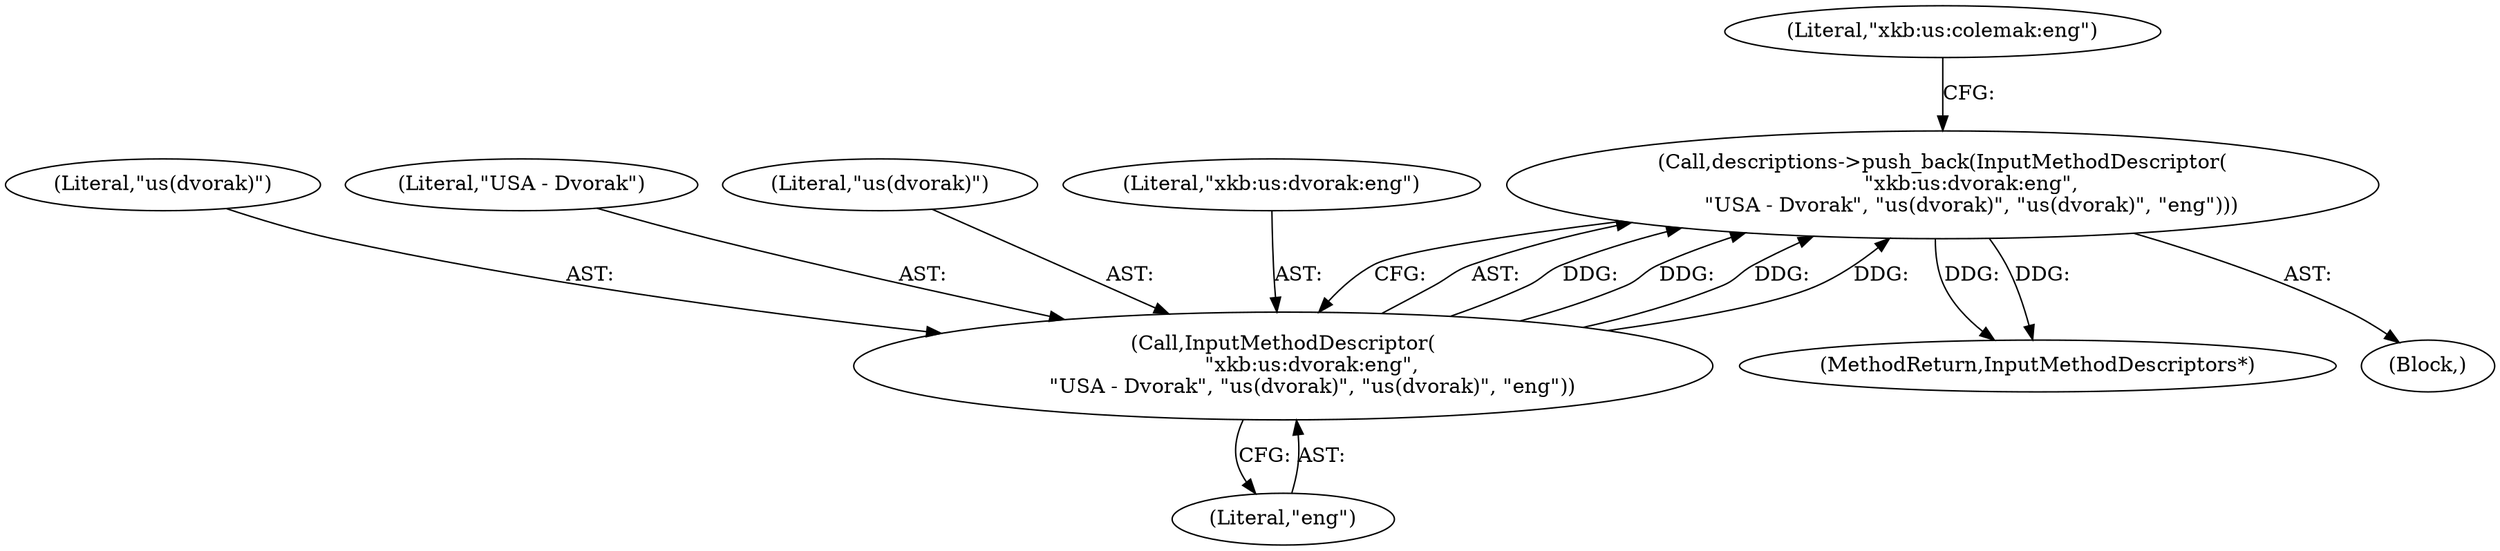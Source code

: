 digraph "1_Chrome_dc7b094a338c6c521f918f478e993f0f74bbea0d_12@del" {
"1000306" [label="(Call,descriptions->push_back(InputMethodDescriptor(\n         \"xkb:us:dvorak:eng\",\n         \"USA - Dvorak\", \"us(dvorak)\", \"us(dvorak)\", \"eng\")))"];
"1000307" [label="(Call,InputMethodDescriptor(\n         \"xkb:us:dvorak:eng\",\n         \"USA - Dvorak\", \"us(dvorak)\", \"us(dvorak)\", \"eng\"))"];
"1000310" [label="(Literal,\"us(dvorak)\")"];
"1000315" [label="(Literal,\"xkb:us:colemak:eng\")"];
"1000581" [label="(MethodReturn,InputMethodDescriptors*)"];
"1000309" [label="(Literal,\"USA - Dvorak\")"];
"1000306" [label="(Call,descriptions->push_back(InputMethodDescriptor(\n         \"xkb:us:dvorak:eng\",\n         \"USA - Dvorak\", \"us(dvorak)\", \"us(dvorak)\", \"eng\")))"];
"1000311" [label="(Literal,\"us(dvorak)\")"];
"1000308" [label="(Literal,\"xkb:us:dvorak:eng\")"];
"1000307" [label="(Call,InputMethodDescriptor(\n         \"xkb:us:dvorak:eng\",\n         \"USA - Dvorak\", \"us(dvorak)\", \"us(dvorak)\", \"eng\"))"];
"1000312" [label="(Literal,\"eng\")"];
"1000101" [label="(Block,)"];
"1000306" -> "1000101"  [label="AST: "];
"1000306" -> "1000307"  [label="CFG: "];
"1000307" -> "1000306"  [label="AST: "];
"1000315" -> "1000306"  [label="CFG: "];
"1000306" -> "1000581"  [label="DDG: "];
"1000306" -> "1000581"  [label="DDG: "];
"1000307" -> "1000306"  [label="DDG: "];
"1000307" -> "1000306"  [label="DDG: "];
"1000307" -> "1000306"  [label="DDG: "];
"1000307" -> "1000306"  [label="DDG: "];
"1000307" -> "1000312"  [label="CFG: "];
"1000308" -> "1000307"  [label="AST: "];
"1000309" -> "1000307"  [label="AST: "];
"1000310" -> "1000307"  [label="AST: "];
"1000311" -> "1000307"  [label="AST: "];
"1000312" -> "1000307"  [label="AST: "];
}
